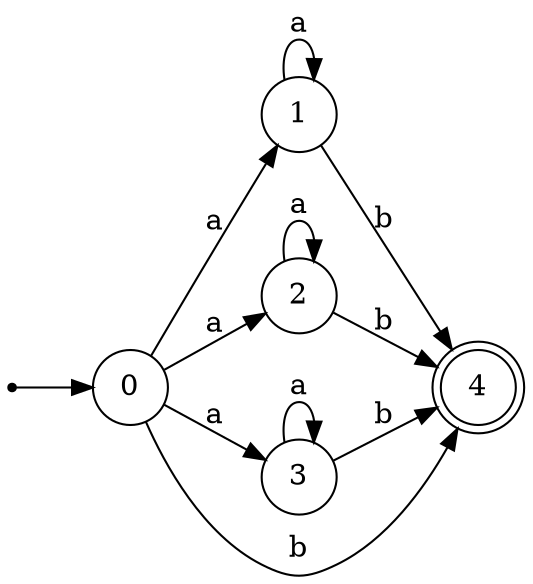 digraph finite_state_machine {
    rankdir=LR;
    size="30,20";
    node [shape = point]; "dummy0"
    node [shape = circle]; "0";
    "dummy0" -> "0";
    node [shape = circle]; "1";
    node [shape = circle]; "2";
    node [shape = circle]; "3";
    node [shape = doublecircle]; "4";
    "0" -> "1" [label = "a"];
    "0" -> "2" [label = "a"];
    "0" -> "3" [label = "a"];
    "0" -> "4" [label = "b"];
    "1" -> "4" [label = "b"];
    "2" -> "4" [label = "b"];
    "3" -> "4" [label = "b"];
    "1" -> "1" [label = "a"];
    "2" -> "2" [label = "a"];
    "3" -> "3" [label = "a"];
}
